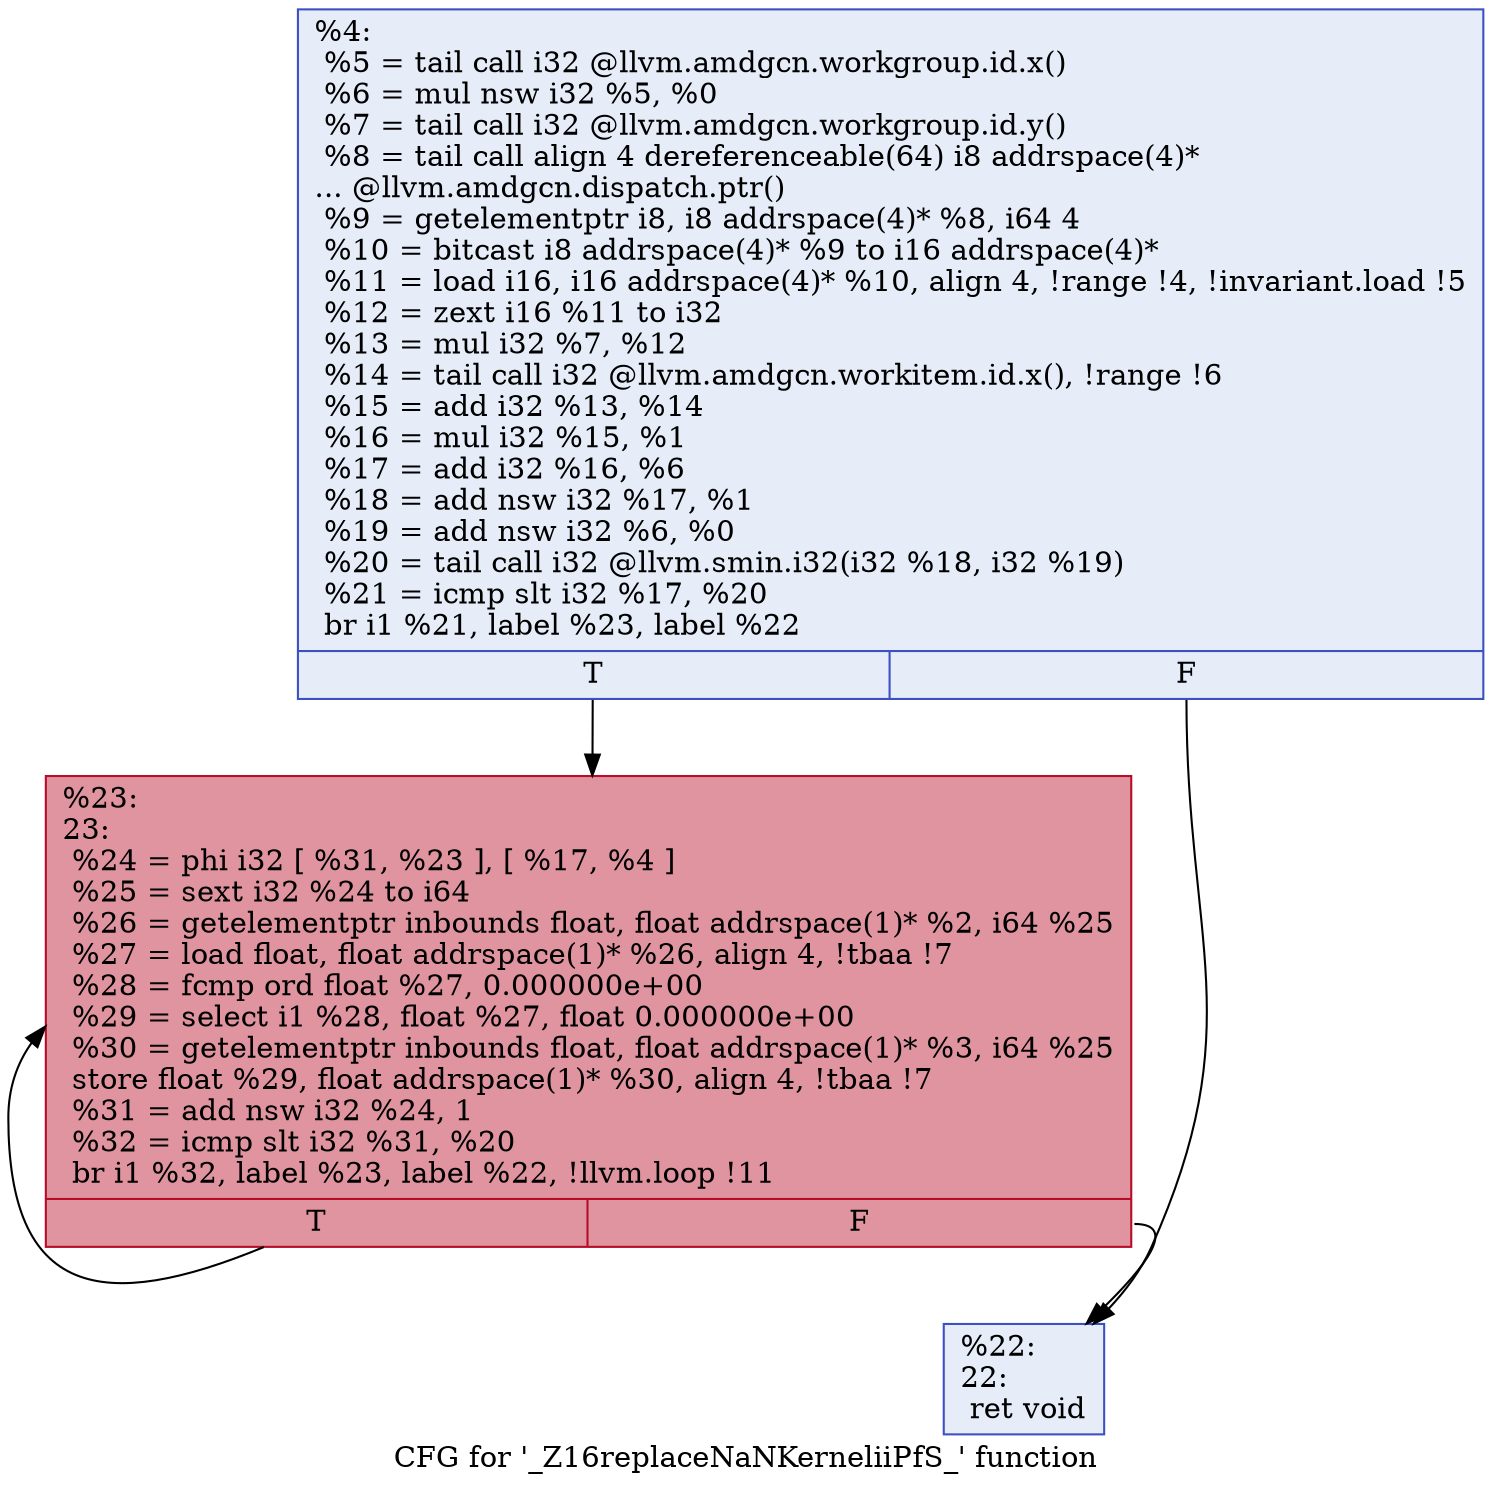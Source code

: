 digraph "CFG for '_Z16replaceNaNKerneliiPfS_' function" {
	label="CFG for '_Z16replaceNaNKerneliiPfS_' function";

	Node0x574b380 [shape=record,color="#3d50c3ff", style=filled, fillcolor="#c7d7f070",label="{%4:\l  %5 = tail call i32 @llvm.amdgcn.workgroup.id.x()\l  %6 = mul nsw i32 %5, %0\l  %7 = tail call i32 @llvm.amdgcn.workgroup.id.y()\l  %8 = tail call align 4 dereferenceable(64) i8 addrspace(4)*\l... @llvm.amdgcn.dispatch.ptr()\l  %9 = getelementptr i8, i8 addrspace(4)* %8, i64 4\l  %10 = bitcast i8 addrspace(4)* %9 to i16 addrspace(4)*\l  %11 = load i16, i16 addrspace(4)* %10, align 4, !range !4, !invariant.load !5\l  %12 = zext i16 %11 to i32\l  %13 = mul i32 %7, %12\l  %14 = tail call i32 @llvm.amdgcn.workitem.id.x(), !range !6\l  %15 = add i32 %13, %14\l  %16 = mul i32 %15, %1\l  %17 = add i32 %16, %6\l  %18 = add nsw i32 %17, %1\l  %19 = add nsw i32 %6, %0\l  %20 = tail call i32 @llvm.smin.i32(i32 %18, i32 %19)\l  %21 = icmp slt i32 %17, %20\l  br i1 %21, label %23, label %22\l|{<s0>T|<s1>F}}"];
	Node0x574b380:s0 -> Node0x574d9e0;
	Node0x574b380:s1 -> Node0x574da70;
	Node0x574da70 [shape=record,color="#3d50c3ff", style=filled, fillcolor="#c7d7f070",label="{%22:\l22:                                               \l  ret void\l}"];
	Node0x574d9e0 [shape=record,color="#b70d28ff", style=filled, fillcolor="#b70d2870",label="{%23:\l23:                                               \l  %24 = phi i32 [ %31, %23 ], [ %17, %4 ]\l  %25 = sext i32 %24 to i64\l  %26 = getelementptr inbounds float, float addrspace(1)* %2, i64 %25\l  %27 = load float, float addrspace(1)* %26, align 4, !tbaa !7\l  %28 = fcmp ord float %27, 0.000000e+00\l  %29 = select i1 %28, float %27, float 0.000000e+00\l  %30 = getelementptr inbounds float, float addrspace(1)* %3, i64 %25\l  store float %29, float addrspace(1)* %30, align 4, !tbaa !7\l  %31 = add nsw i32 %24, 1\l  %32 = icmp slt i32 %31, %20\l  br i1 %32, label %23, label %22, !llvm.loop !11\l|{<s0>T|<s1>F}}"];
	Node0x574d9e0:s0 -> Node0x574d9e0;
	Node0x574d9e0:s1 -> Node0x574da70;
}
